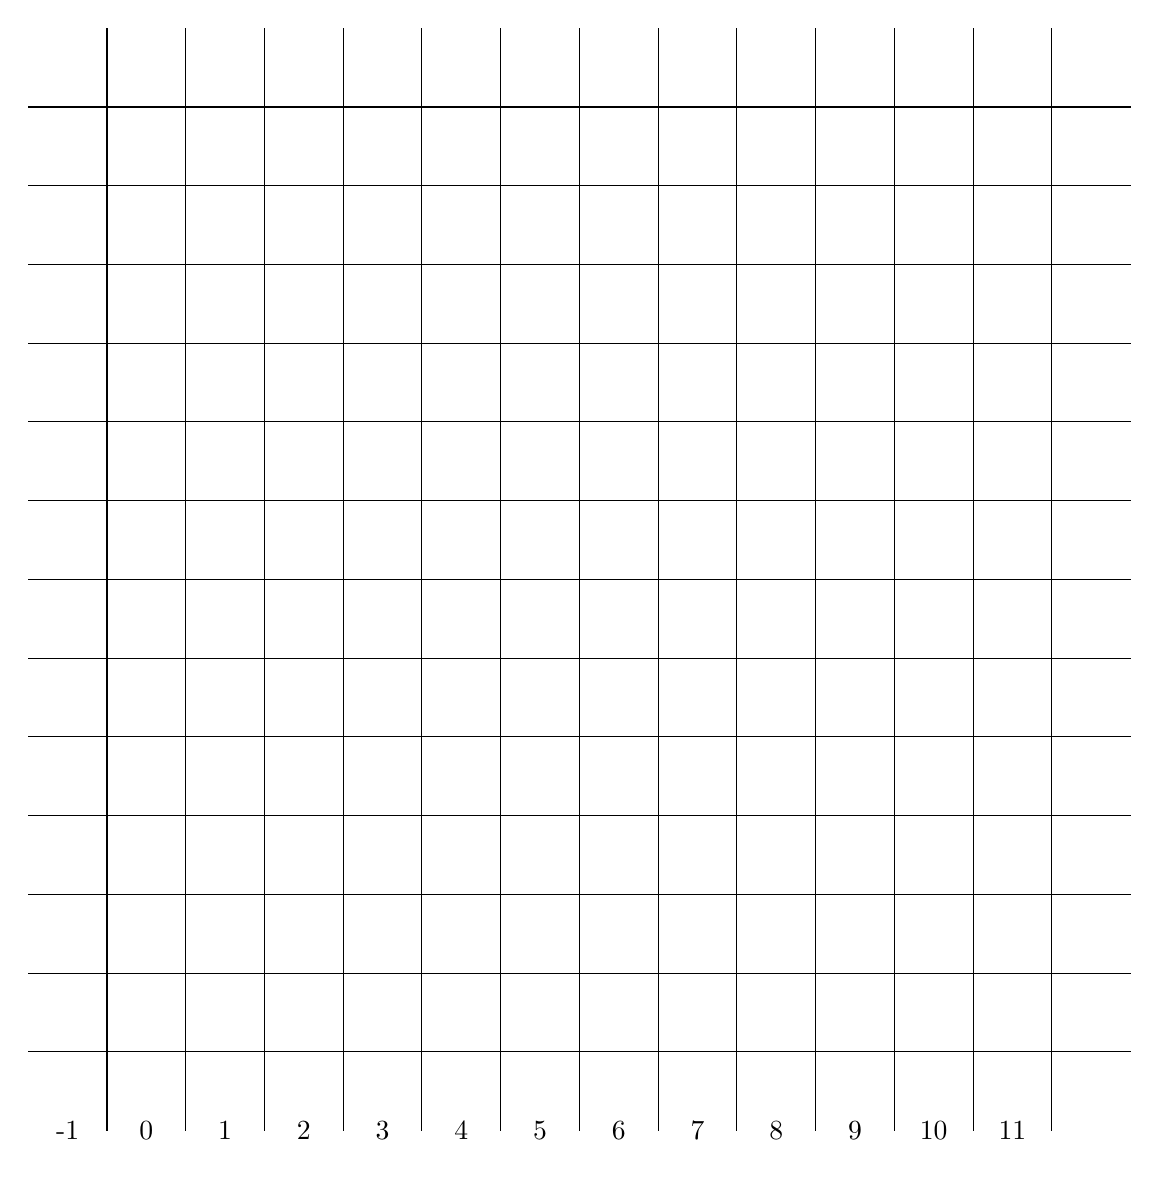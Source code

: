 % -*- root: ../../project.tex -*-

\begin{tikzpicture}
    \foreach \x in {-1,0,...,11} {
        \draw[] (\x,-2) to (\x,12);
        \node[] at (\x-.5,-2) {\x};
    }
    \foreach \y in {-1,0,...,11} {
        \draw[] (-2,\y) to (12,\y);
    }
\end{tikzpicture}
